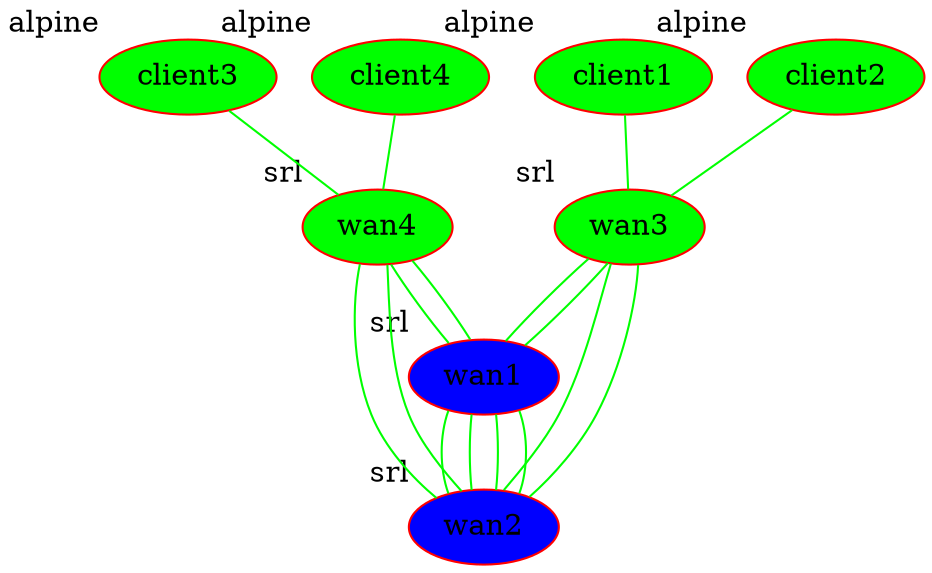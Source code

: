graph wantopo {
	wan3--wan2[ color=green ];
	wan1--wan2[ color=green ];
	wan1--wan2[ color=green ];
	wan3--wan1[ color=green ];
	wan4--wan1[ color=green ];
	client3--wan4[ color=green ];
	client4--wan4[ color=green ];
	wan1--wan2[ color=green ];
	wan3--wan1[ color=green ];
	wan3--wan2[ color=green ];
	wan4--wan2[ color=green ];
	wan4--wan2[ color=green ];
	client1--wan3[ color=green ];
	wan1--wan2[ color=green ];
	wan4--wan1[ color=green ];
	client2--wan3[ color=green ];
	client1 [ color=red, fillcolor=green, group=pop1, label=client1, style=filled, xlabel=alpine ];
	client2 [ color=red, fillcolor=green, group=pop1, label=client2, style=filled, xlabel=alpine ];
	client3 [ color=red, fillcolor=green, group=pop2, label=client3, style=filled, xlabel=alpine ];
	client4 [ color=red, fillcolor=green, group=pop2, label=client4, style=filled, xlabel=alpine ];
	wan1 [ color=red, fillcolor=blue, group=bb, label=wan1, style=filled, xlabel=srl ];
	wan2 [ color=red, fillcolor=blue, group=bb, label=wan2, style=filled, xlabel=srl ];
	wan3 [ color=red, fillcolor=green, group=pop1, label=wan3, style=filled, xlabel=srl ];
	wan4 [ color=red, fillcolor=green, group=pop2, label=wan4, style=filled, xlabel=srl ];

}

